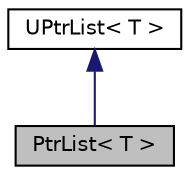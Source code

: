 digraph "PtrList&lt; T &gt;"
{
  bgcolor="transparent";
  edge [fontname="Helvetica",fontsize="10",labelfontname="Helvetica",labelfontsize="10"];
  node [fontname="Helvetica",fontsize="10",shape=record];
  Node1 [label="PtrList\< T \>",height=0.2,width=0.4,color="black", fillcolor="grey75", style="filled", fontcolor="black"];
  Node2 -> Node1 [dir="back",color="midnightblue",fontsize="10",style="solid",fontname="Helvetica"];
  Node2 [label="UPtrList\< T \>",height=0.2,width=0.4,color="black",URL="$a02880.html",tooltip="A templated 1D list of pointers to objects of type <T>, where the size of the array is known and used..."];
}
